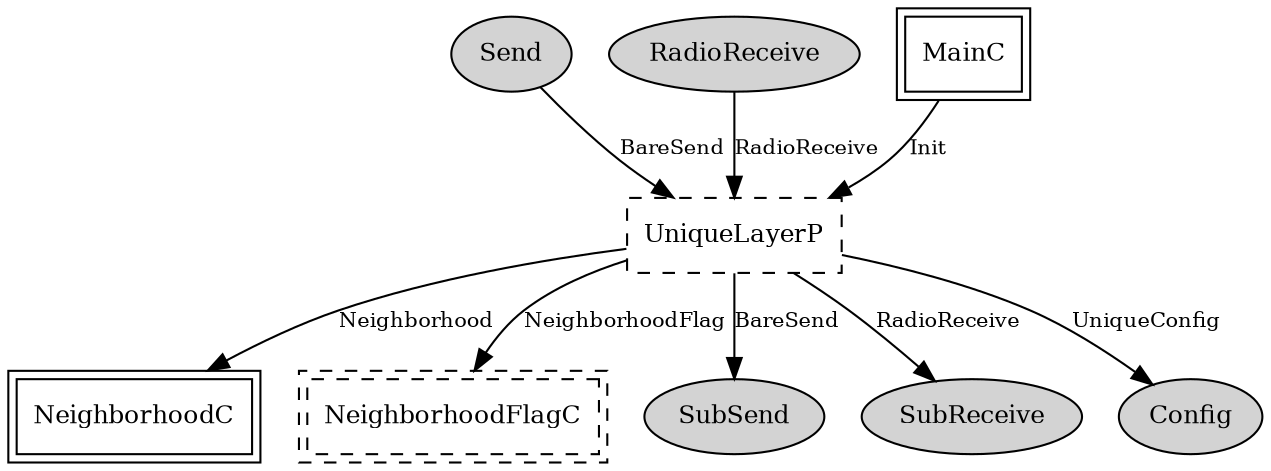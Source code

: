 digraph "tos.lib.rfxlink.layers.UniqueLayerC" {
  n0x40bc04a8 [shape=ellipse, style=filled, label="Send", fontsize=12];
  "UniqueLayerC.UniqueLayerP" [fontsize=12, shape=box, style=dashed, label="UniqueLayerP", URL="../chtml/tos.lib.rfxlink.layers.UniqueLayerP.html"];
  n0x40bbbbe8 [shape=ellipse, style=filled, label="RadioReceive", fontsize=12];
  "UniqueLayerC.UniqueLayerP" [fontsize=12, shape=box, style=dashed, label="UniqueLayerP", URL="../chtml/tos.lib.rfxlink.layers.UniqueLayerP.html"];
  "MainC" [fontsize=12, shape=box,peripheries=2, URL="../chtml/tos.system.MainC.html"];
  "UniqueLayerC.UniqueLayerP" [fontsize=12, shape=box, style=dashed, label="UniqueLayerP", URL="../chtml/tos.lib.rfxlink.layers.UniqueLayerP.html"];
  "UniqueLayerC.UniqueLayerP" [fontsize=12, shape=box, style=dashed, label="UniqueLayerP", URL="../chtml/tos.lib.rfxlink.layers.UniqueLayerP.html"];
  "NeighborhoodC" [fontsize=12, shape=box,peripheries=2, URL="../chtml/tos.lib.rfxlink.util.NeighborhoodC.html"];
  "UniqueLayerC.UniqueLayerP" [fontsize=12, shape=box, style=dashed, label="UniqueLayerP", URL="../chtml/tos.lib.rfxlink.layers.UniqueLayerP.html"];
  "UniqueLayerC.NeighborhoodFlagC" [fontsize=12, shape=box,peripheries=2, style=dashed, label="NeighborhoodFlagC", URL="../chtml/tos.lib.rfxlink.util.NeighborhoodFlagC.html"];
  "UniqueLayerC.UniqueLayerP" [fontsize=12, shape=box, style=dashed, label="UniqueLayerP", URL="../chtml/tos.lib.rfxlink.layers.UniqueLayerP.html"];
  n0x40bbd120 [shape=ellipse, style=filled, label="SubSend", fontsize=12];
  "UniqueLayerC.UniqueLayerP" [fontsize=12, shape=box, style=dashed, label="UniqueLayerP", URL="../chtml/tos.lib.rfxlink.layers.UniqueLayerP.html"];
  n0x40bbd700 [shape=ellipse, style=filled, label="SubReceive", fontsize=12];
  "UniqueLayerC.UniqueLayerP" [fontsize=12, shape=box, style=dashed, label="UniqueLayerP", URL="../chtml/tos.lib.rfxlink.layers.UniqueLayerP.html"];
  n0x40bbdbd8 [shape=ellipse, style=filled, label="Config", fontsize=12];
  "n0x40bc04a8" -> "UniqueLayerC.UniqueLayerP" [label="BareSend", URL="../ihtml/tos.lib.rfxlink.util.BareSend.html", fontsize=10];
  "n0x40bbbbe8" -> "UniqueLayerC.UniqueLayerP" [label="RadioReceive", URL="../ihtml/tos.lib.rfxlink.util.RadioReceive.html", fontsize=10];
  "MainC" -> "UniqueLayerC.UniqueLayerP" [label="Init", URL="../ihtml/tos.interfaces.Init.html", fontsize=10];
  "UniqueLayerC.UniqueLayerP" -> "NeighborhoodC" [label="Neighborhood", URL="../ihtml/tos.lib.rfxlink.util.Neighborhood.html", fontsize=10];
  "UniqueLayerC.UniqueLayerP" -> "UniqueLayerC.NeighborhoodFlagC" [label="NeighborhoodFlag", URL="../ihtml/tos.lib.rfxlink.util.NeighborhoodFlag.html", fontsize=10];
  "UniqueLayerC.UniqueLayerP" -> "n0x40bbd120" [label="BareSend", URL="../ihtml/tos.lib.rfxlink.util.BareSend.html", fontsize=10];
  "UniqueLayerC.UniqueLayerP" -> "n0x40bbd700" [label="RadioReceive", URL="../ihtml/tos.lib.rfxlink.util.RadioReceive.html", fontsize=10];
  "UniqueLayerC.UniqueLayerP" -> "n0x40bbdbd8" [label="UniqueConfig", URL="../ihtml/tos.lib.rfxlink.layers.UniqueConfig.html", fontsize=10];
}
